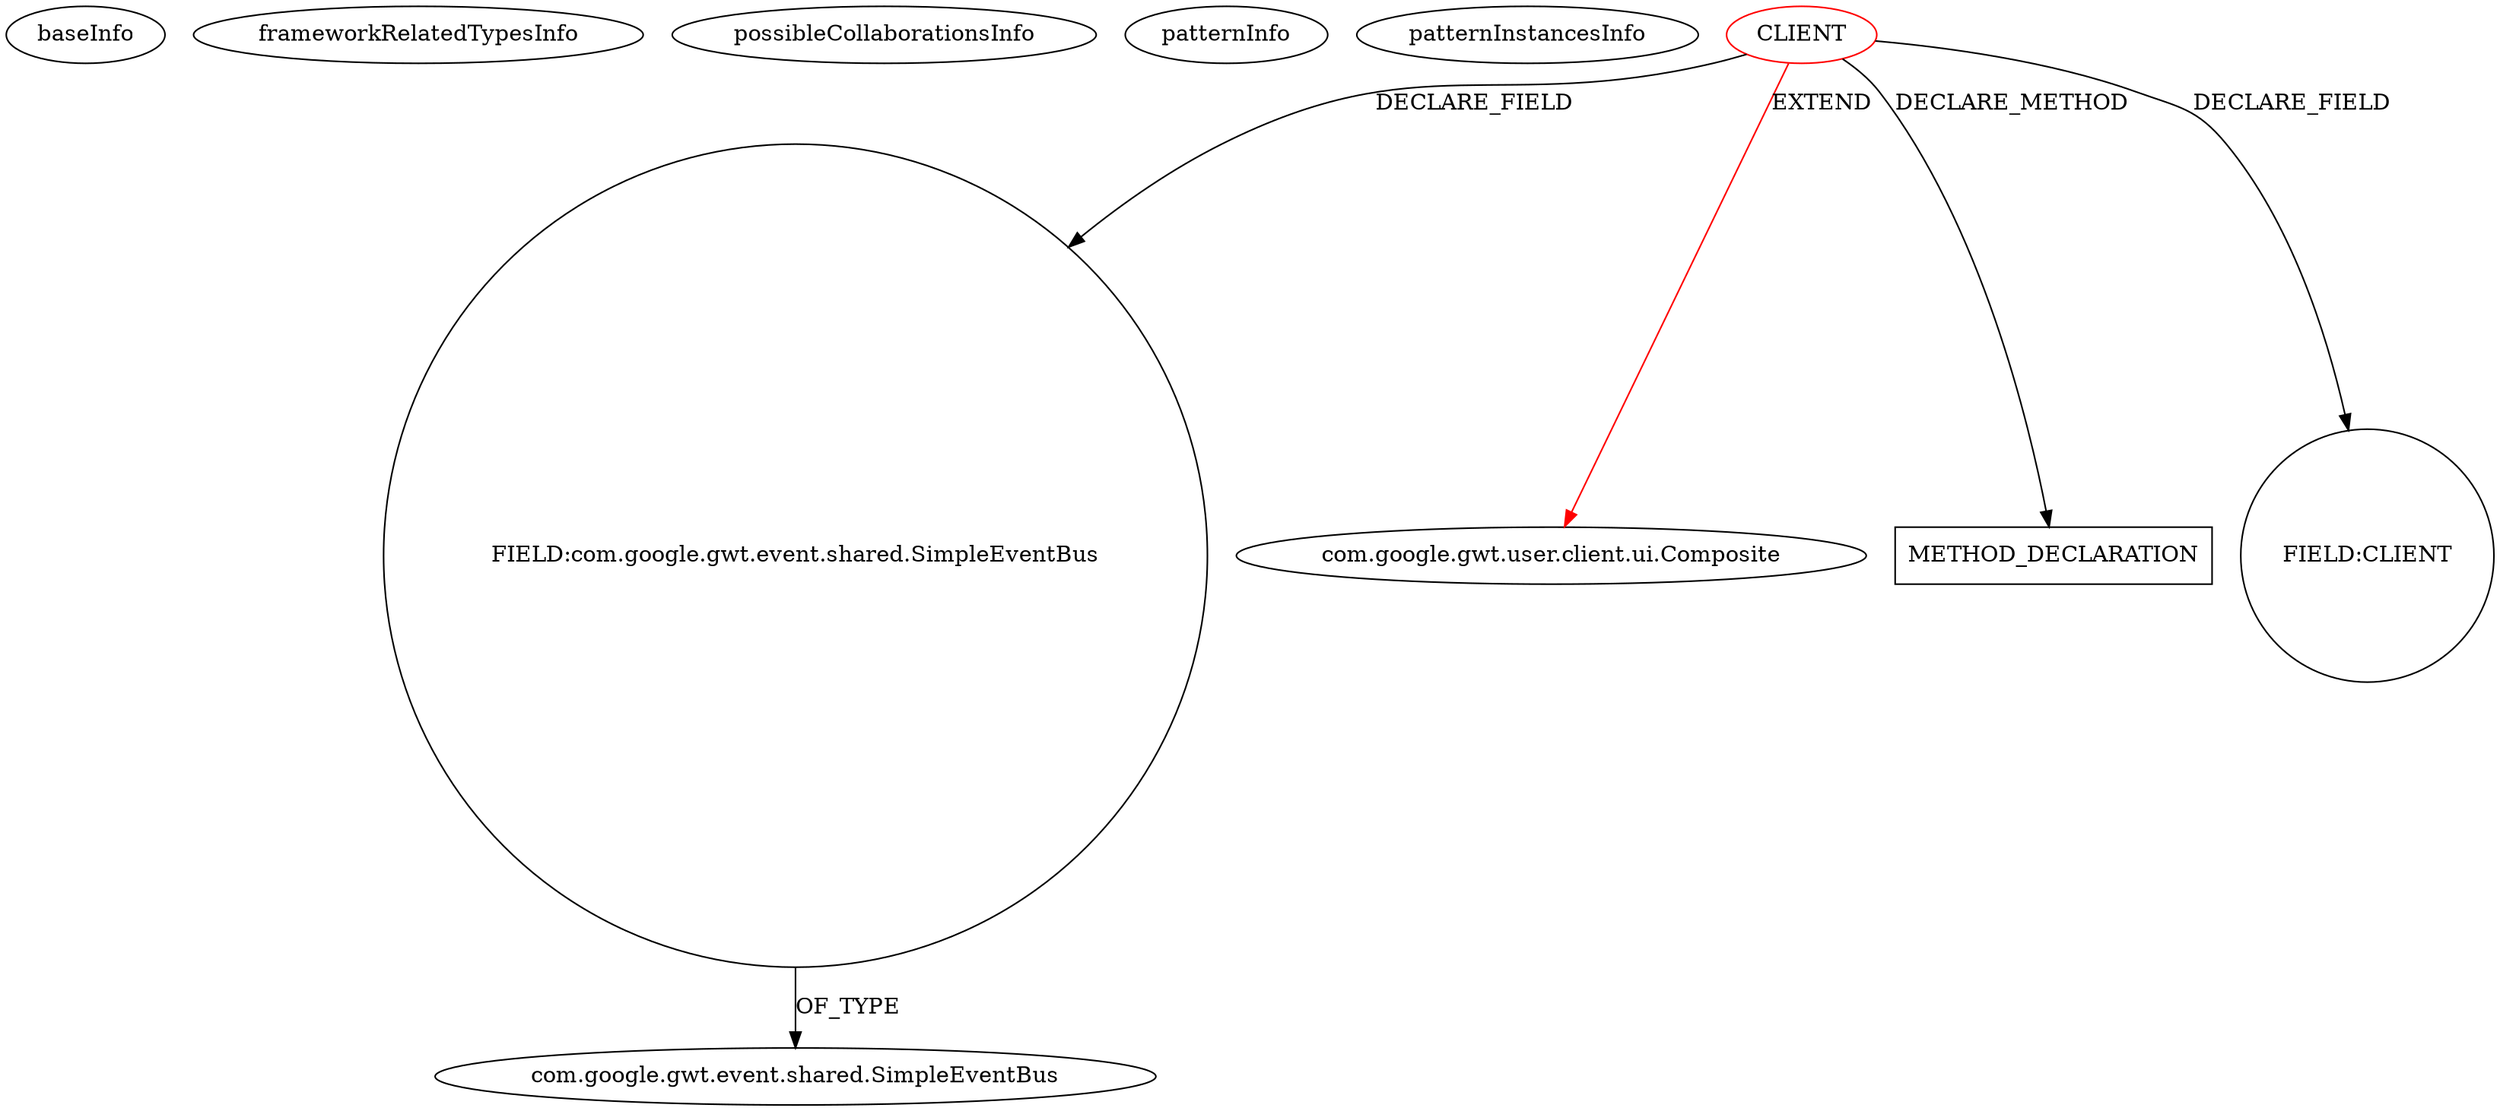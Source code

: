 digraph {
baseInfo[graphId=1587,category="pattern",isAnonymous=false,possibleRelation=false]
frameworkRelatedTypesInfo[0="com.google.gwt.user.client.ui.Composite"]
possibleCollaborationsInfo[]
patternInfo[frequency=2.0,patternRootClient=0]
patternInstancesInfo[0="svor-SimpleGWTProject~/svor-SimpleGWTProject/SimpleGWTProject-master/src/com/tutorialspoint/client/Login.java~Login~4529",1="pandurangpatil-gwt-youtube~/pandurangpatil-gwt-youtube/gwt-youtube-master/gwt-youtube-player/src/main/java/open/pandurang/gwt/youtube/client/YouTubePlayer.java~YouTubePlayer~4258"]
8[label="FIELD:com.google.gwt.event.shared.SimpleEventBus",vertexType="FIELD_DECLARATION",isFrameworkType=false,shape=circle]
0[label="CLIENT",vertexType="ROOT_CLIENT_CLASS_DECLARATION",isFrameworkType=false,color=red]
1[label="com.google.gwt.user.client.ui.Composite",vertexType="FRAMEWORK_CLASS_TYPE",isFrameworkType=false]
9[label="com.google.gwt.event.shared.SimpleEventBus",vertexType="FRAMEWORK_CLASS_TYPE",isFrameworkType=false]
48[label="METHOD_DECLARATION",vertexType="CLIENT_METHOD_DECLARATION",isFrameworkType=false,shape=box]
17[label="FIELD:CLIENT",vertexType="FIELD_DECLARATION",isFrameworkType=false,shape=circle]
0->1[label="EXTEND",color=red]
8->9[label="OF_TYPE"]
0->48[label="DECLARE_METHOD"]
0->8[label="DECLARE_FIELD"]
0->17[label="DECLARE_FIELD"]
}
